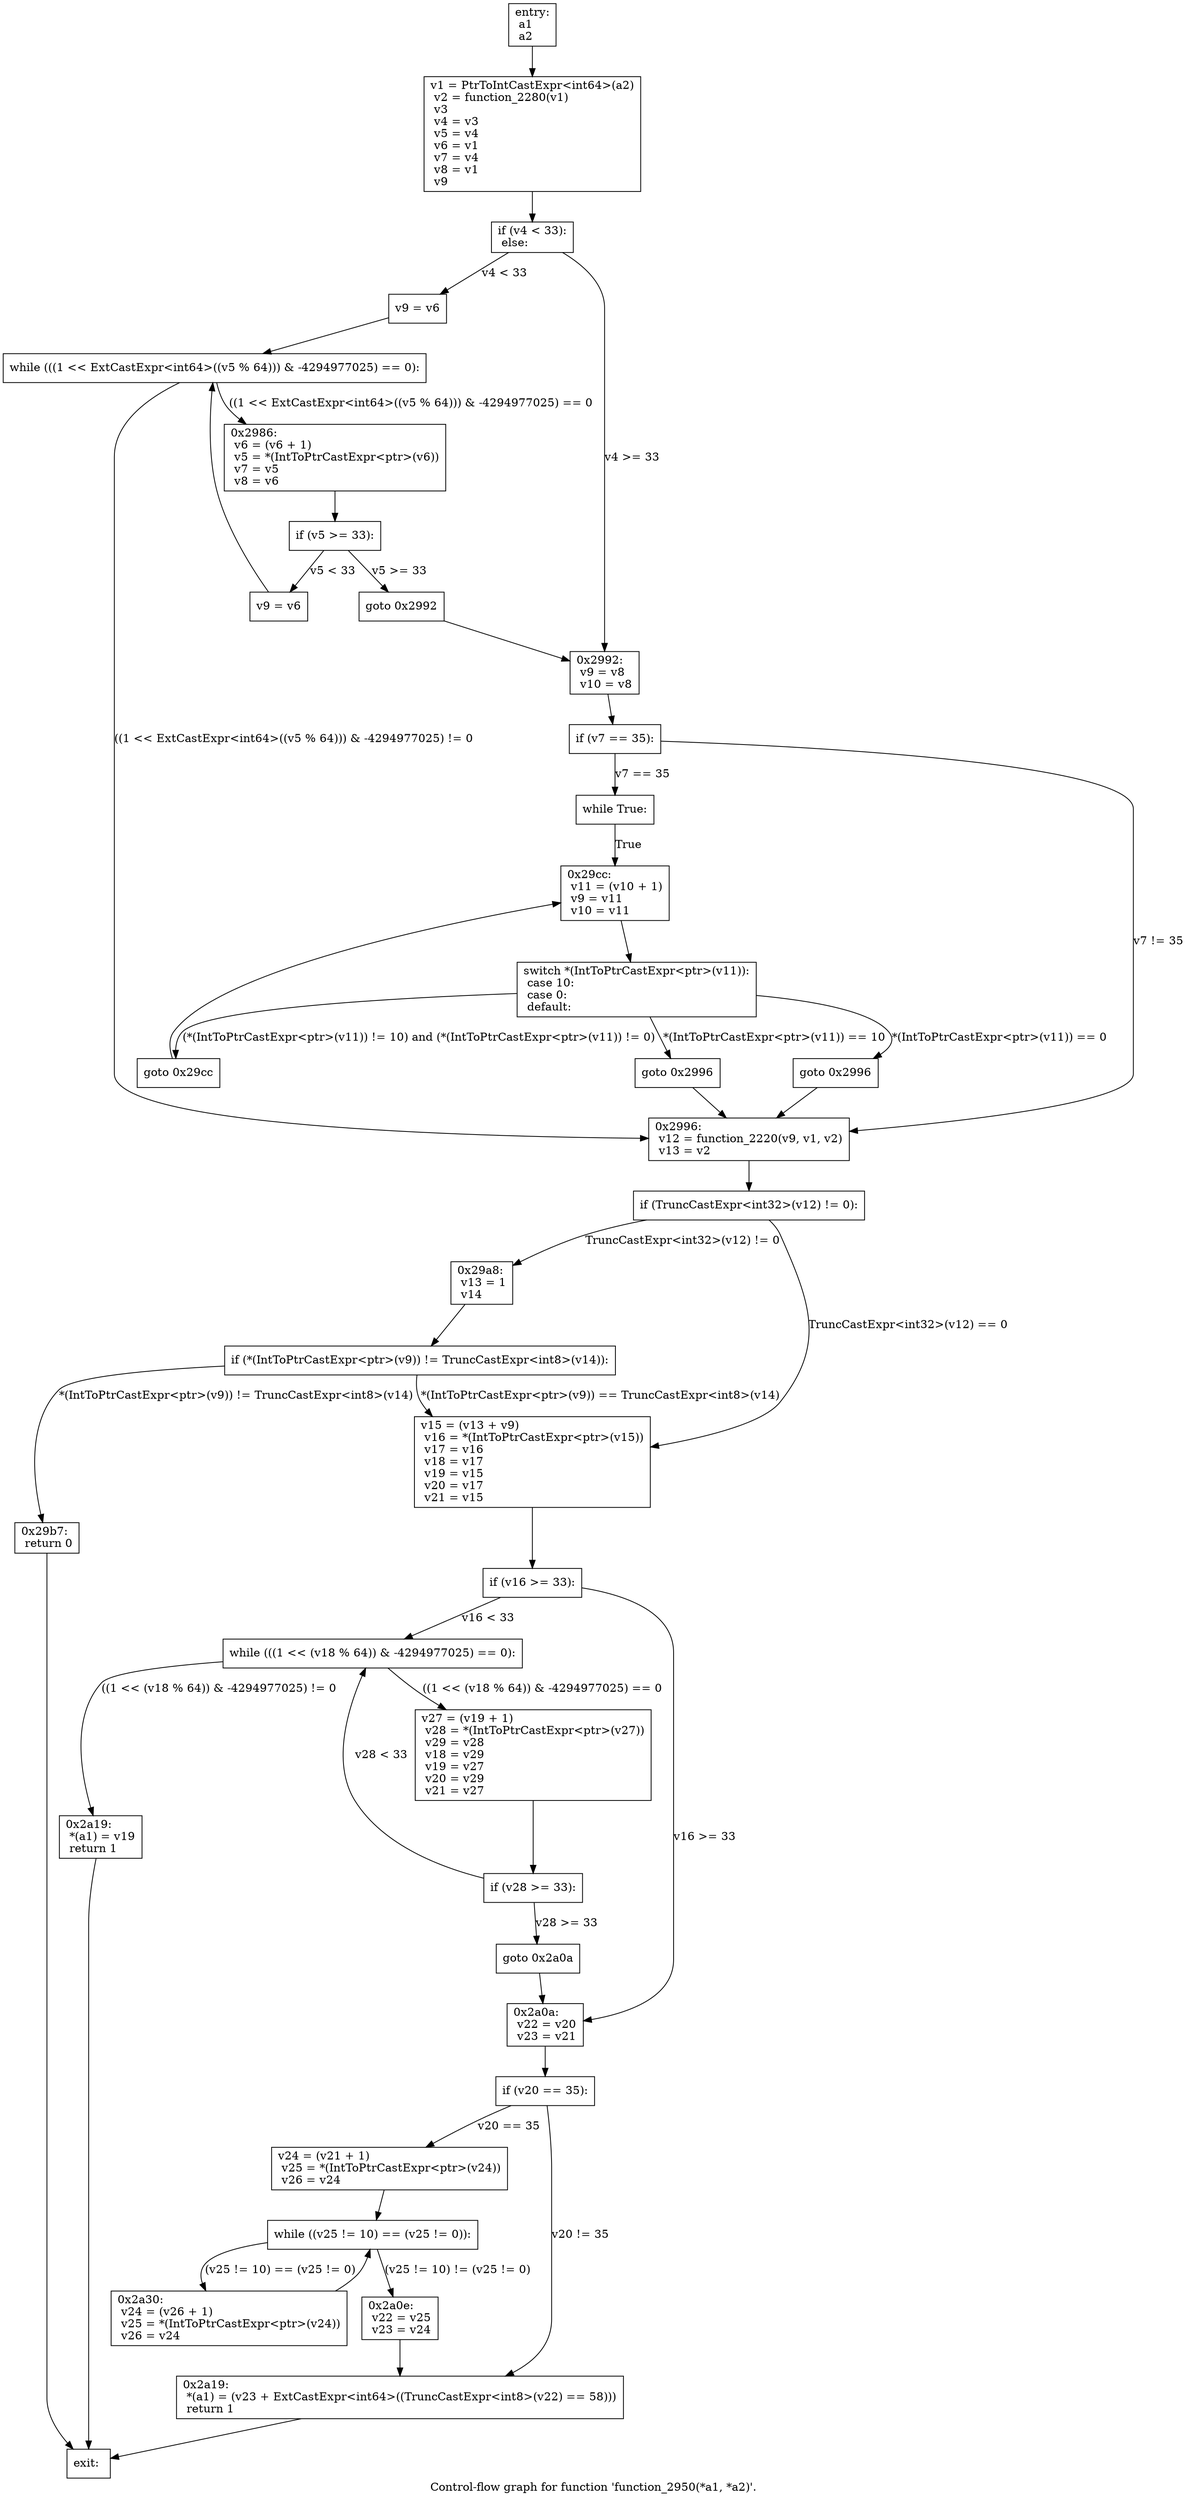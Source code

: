 digraph "Control-flow graph for function 'function_2950(*a1, *a2)'." {
  label="Control-flow graph for function 'function_2950(*a1, *a2)'.";
  node [shape=record];

  Node07967450 [label="{entry:\l  a1\l  a2\l}"];
  Node07967450 -> Node07967A38;
  Node07967A38 [label="{  v1 = PtrToIntCastExpr\<int64\>(a2)\l  v2 = function_2280(v1)\l  v3\l  v4 = v3\l  v5 = v4\l  v6 = v1\l  v7 = v4\l  v8 = v1\l  v9\l}"];
  Node07967A38 -> Node07967D08;
  Node07967D08 [label="{  if (v4 \< 33):\l  else:\l}"];
  Node07967D08 -> Node079680F8 [label="v4 \< 33"];
  Node07967D08 -> Node07967EB8 [label="v4 \>= 33"];
  Node079680F8 [label="{  v9 = v6\l}"];
  Node079680F8 -> Node079681D0;
  Node07967EB8 [label="{0x2992:\l  v9 = v8\l  v10 = v8\l}"];
  Node07967EB8 -> Node07967F00;
  Node079681D0 [label="{  while (((1 \<\< ExtCastExpr\<int64\>((v5 % 64))) & -4294977025) == 0):\l}"];
  Node079681D0 -> Node07968020 [label="((1 \<\< ExtCastExpr\<int64\>((v5 % 64))) & -4294977025) == 0"];
  Node079681D0 -> Node07967528 [label="((1 \<\< ExtCastExpr\<int64\>((v5 % 64))) & -4294977025) != 0"];
  Node07967F00 [label="{  if (v7 == 35):\l}"];
  Node07967F00 -> Node07968218 [label="v7 == 35"];
  Node07967F00 -> Node07967528 [label="v7 != 35"];
  Node07968020 [label="{0x2986:\l  v6 = (v6 + 1)\l  v5 = *(IntToPtrCastExpr\<ptr\>(v6))\l  v7 = v5\l  v8 = v6\l}"];
  Node07968020 -> Node07968068;
  Node07967528 [label="{0x2996:\l  v12 = function_2220(v9, v1, v2)\l  v13 = v2\l}"];
  Node07967528 -> Node079675B8;
  Node07968218 [label="{  while True:\l}"];
  Node07968218 -> Node07968260 [label="True"];
  Node07968068 [label="{  if (v5 \>= 33):\l}"];
  Node07968068 -> Node079683C8 [label="v5 \>= 33"];
  Node07968068 -> Node079685C0 [label="v5 \< 33"];
  Node079675B8 [label="{  if (TruncCastExpr\<int32\>(v12) != 0):\l}"];
  Node079675B8 -> Node07967D98 [label="TruncCastExpr\<int32\>(v12) != 0"];
  Node079675B8 -> Node07967AC8 [label="TruncCastExpr\<int32\>(v12) == 0"];
  Node07968260 [label="{0x29cc:\l  v11 = (v10 + 1)\l  v9 = v11\l  v10 = v11\l}"];
  Node07968260 -> Node07967F48;
  Node079683C8 [label="{  goto 0x2992\l}"];
  Node079683C8 -> Node07967EB8;
  Node079685C0 [label="{  v9 = v6\l}"];
  Node079685C0 -> Node079681D0;
  Node07967D98 [label="{0x29a8:\l  v13 = 1\l  v14\l}"];
  Node07967D98 -> Node079680B0;
  Node07967AC8 [label="{  v15 = (v13 + v9)\l  v16 = *(IntToPtrCastExpr\<ptr\>(v15))\l  v17 = v16\l  v18 = v17\l  v19 = v15\l  v20 = v17\l  v21 = v15\l}"];
  Node07967AC8 -> Node07967B10;
  Node07967F48 [label="{  switch *(IntToPtrCastExpr\<ptr\>(v11)):\l  case 10:\l  case 0:\l  default:\l}"];
  Node07967F48 -> Node079684A0 [label="*(IntToPtrCastExpr\<ptr\>(v11)) == 10"];
  Node07967F48 -> Node079684E8 [label="*(IntToPtrCastExpr\<ptr\>(v11)) == 0"];
  Node07967F48 -> Node07968530 [label="(*(IntToPtrCastExpr\<ptr\>(v11)) != 10) and (*(IntToPtrCastExpr\<ptr\>(v11)) != 0)"];
  Node079680B0 [label="{  if (*(IntToPtrCastExpr\<ptr\>(v9)) != TruncCastExpr\<int8\>(v14)):\l}"];
  Node079680B0 -> Node07967E28 [label="*(IntToPtrCastExpr\<ptr\>(v9)) != TruncCastExpr\<int8\>(v14)"];
  Node079680B0 -> Node07967AC8 [label="*(IntToPtrCastExpr\<ptr\>(v9)) == TruncCastExpr\<int8\>(v14)"];
  Node07967B10 [label="{  if (v16 \>= 33):\l}"];
  Node07967B10 -> Node07968140 [label="v16 \>= 33"];
  Node07967B10 -> Node07967690 [label="v16 \< 33"];
  Node079684A0 [label="{  goto 0x2996\l}"];
  Node079684A0 -> Node07967528;
  Node079684E8 [label="{  goto 0x2996\l}"];
  Node079684E8 -> Node07967528;
  Node07968530 [label="{  goto 0x29cc\l}"];
  Node07968530 -> Node07968260;
  Node07967E28 [label="{0x29b7:\l  return 0\l}"];
  Node07967E28 -> Node07967498;
  Node07968140 [label="{0x2a0a:\l  v22 = v20\l  v23 = v21\l}"];
  Node07968140 -> Node079682A8;
  Node07967690 [label="{  while (((1 \<\< (v18 % 64)) & -4294977025) == 0):\l}"];
  Node07967690 -> Node07967FD8 [label="((1 \<\< (v18 % 64)) & -4294977025) == 0"];
  Node07967690 -> Node07968578 [label="((1 \<\< (v18 % 64)) & -4294977025) != 0"];
  Node07967498 [label="{exit:\l}"];
  Node079682A8 [label="{  if (v20 == 35):\l}"];
  Node079682A8 -> Node07968338 [label="v20 == 35"];
  Node079682A8 -> Node07968188 [label="v20 != 35"];
  Node07967FD8 [label="{  v27 = (v19 + 1)\l  v28 = *(IntToPtrCastExpr\<ptr\>(v27))\l  v29 = v28\l  v18 = v29\l  v19 = v27\l  v20 = v29\l  v21 = v27\l}"];
  Node07967FD8 -> Node07968608;
  Node07968578 [label="{0x2a19:\l  *(a1) = v19\l  return 1\l}"];
  Node07968578 -> Node07967498;
  Node07968338 [label="{  v24 = (v21 + 1)\l  v25 = *(IntToPtrCastExpr\<ptr\>(v24))\l  v26 = v24\l}"];
  Node07968338 -> Node07967DE0;
  Node07968188 [label="{0x2a19:\l  *(a1) = (v23 + ExtCastExpr\<int64\>((TruncCastExpr\<int8\>(v22) == 58)))\l  return 1\l}"];
  Node07968188 -> Node07967498;
  Node07968608 [label="{  if (v28 \>= 33):\l}"];
  Node07968608 -> Node07967E70 [label="v28 \>= 33"];
  Node07968608 -> Node07967690 [label="v28 \< 33"];
  Node07967DE0 [label="{  while ((v25 != 10) == (v25 != 0)):\l}"];
  Node07967DE0 -> Node079682F0 [label="(v25 != 10) == (v25 != 0)"];
  Node07967DE0 -> Node07968458 [label="(v25 != 10) != (v25 != 0)"];
  Node07967E70 [label="{  goto 0x2a0a\l}"];
  Node07967E70 -> Node07968140;
  Node079682F0 [label="{0x2a30:\l  v24 = (v26 + 1)\l  v25 = *(IntToPtrCastExpr\<ptr\>(v24))\l  v26 = v24\l}"];
  Node079682F0 -> Node07967DE0;
  Node07968458 [label="{0x2a0e:\l  v22 = v25\l  v23 = v24\l}"];
  Node07968458 -> Node07968188;

}
